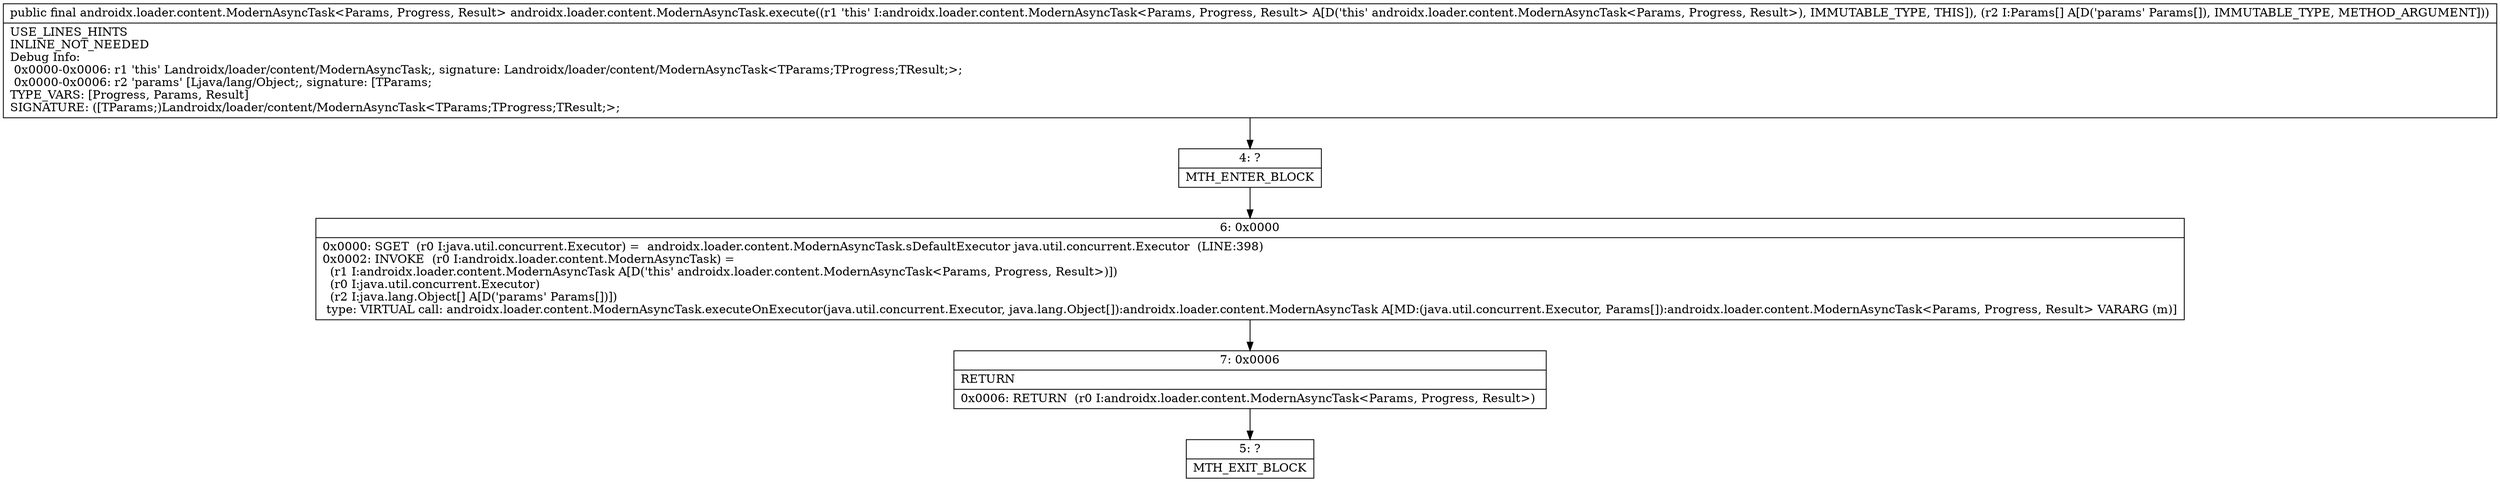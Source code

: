 digraph "CFG forandroidx.loader.content.ModernAsyncTask.execute([Ljava\/lang\/Object;)Landroidx\/loader\/content\/ModernAsyncTask;" {
Node_4 [shape=record,label="{4\:\ ?|MTH_ENTER_BLOCK\l}"];
Node_6 [shape=record,label="{6\:\ 0x0000|0x0000: SGET  (r0 I:java.util.concurrent.Executor) =  androidx.loader.content.ModernAsyncTask.sDefaultExecutor java.util.concurrent.Executor  (LINE:398)\l0x0002: INVOKE  (r0 I:androidx.loader.content.ModernAsyncTask) = \l  (r1 I:androidx.loader.content.ModernAsyncTask A[D('this' androidx.loader.content.ModernAsyncTask\<Params, Progress, Result\>)])\l  (r0 I:java.util.concurrent.Executor)\l  (r2 I:java.lang.Object[] A[D('params' Params[])])\l type: VIRTUAL call: androidx.loader.content.ModernAsyncTask.executeOnExecutor(java.util.concurrent.Executor, java.lang.Object[]):androidx.loader.content.ModernAsyncTask A[MD:(java.util.concurrent.Executor, Params[]):androidx.loader.content.ModernAsyncTask\<Params, Progress, Result\> VARARG (m)]\l}"];
Node_7 [shape=record,label="{7\:\ 0x0006|RETURN\l|0x0006: RETURN  (r0 I:androidx.loader.content.ModernAsyncTask\<Params, Progress, Result\>) \l}"];
Node_5 [shape=record,label="{5\:\ ?|MTH_EXIT_BLOCK\l}"];
MethodNode[shape=record,label="{public final androidx.loader.content.ModernAsyncTask\<Params, Progress, Result\> androidx.loader.content.ModernAsyncTask.execute((r1 'this' I:androidx.loader.content.ModernAsyncTask\<Params, Progress, Result\> A[D('this' androidx.loader.content.ModernAsyncTask\<Params, Progress, Result\>), IMMUTABLE_TYPE, THIS]), (r2 I:Params[] A[D('params' Params[]), IMMUTABLE_TYPE, METHOD_ARGUMENT]))  | USE_LINES_HINTS\lINLINE_NOT_NEEDED\lDebug Info:\l  0x0000\-0x0006: r1 'this' Landroidx\/loader\/content\/ModernAsyncTask;, signature: Landroidx\/loader\/content\/ModernAsyncTask\<TParams;TProgress;TResult;\>;\l  0x0000\-0x0006: r2 'params' [Ljava\/lang\/Object;, signature: [TParams;\lTYPE_VARS: [Progress, Params, Result]\lSIGNATURE: ([TParams;)Landroidx\/loader\/content\/ModernAsyncTask\<TParams;TProgress;TResult;\>;\l}"];
MethodNode -> Node_4;Node_4 -> Node_6;
Node_6 -> Node_7;
Node_7 -> Node_5;
}

